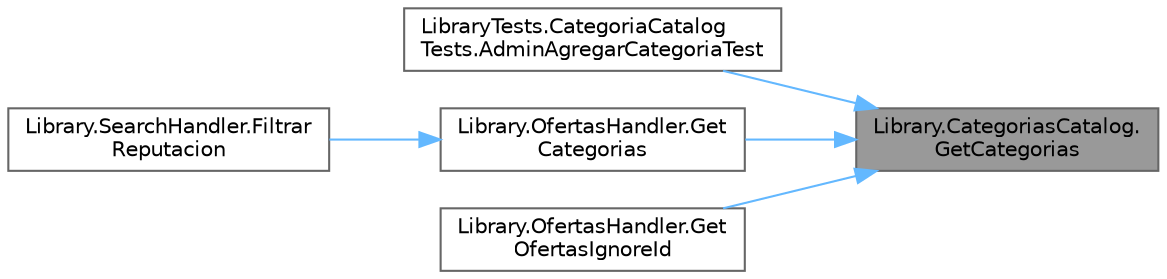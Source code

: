 digraph "Library.CategoriasCatalog.GetCategorias"
{
 // INTERACTIVE_SVG=YES
 // LATEX_PDF_SIZE
  bgcolor="transparent";
  edge [fontname=Helvetica,fontsize=10,labelfontname=Helvetica,labelfontsize=10];
  node [fontname=Helvetica,fontsize=10,shape=box,height=0.2,width=0.4];
  rankdir="RL";
  Node1 [label="Library.CategoriasCatalog.\lGetCategorias",height=0.2,width=0.4,color="gray40", fillcolor="grey60", style="filled", fontcolor="black",tooltip="Método para conocer las categorias."];
  Node1 -> Node2 [dir="back",color="steelblue1",style="solid"];
  Node2 [label="LibraryTests.CategoriaCatalog\lTests.AdminAgregarCategoriaTest",height=0.2,width=0.4,color="grey40", fillcolor="white", style="filled",URL="$classLibraryTests_1_1CategoriaCatalogTests.html#a9583ffc47c041ab0cbb32d0869934ba6",tooltip="Test para cuando un admin agrega una categoría"];
  Node1 -> Node3 [dir="back",color="steelblue1",style="solid"];
  Node3 [label="Library.OfertasHandler.Get\lCategorias",height=0.2,width=0.4,color="grey40", fillcolor="white", style="filled",URL="$classLibrary_1_1OfertasHandler.html#a5c8d43d8ca4ffdd9cef27103ad012830",tooltip="Método para obtener la lista de categorías."];
  Node3 -> Node4 [dir="back",color="steelblue1",style="solid"];
  Node4 [label="Library.SearchHandler.Filtrar\lReputacion",height=0.2,width=0.4,color="grey40", fillcolor="white", style="filled",URL="$classLibrary_1_1SearchHandler.html#ad0758e235efcc09dfec4bb2b3b8ff0ab",tooltip="Método para filtrar las OfertaDeServicio por reputación"];
  Node1 -> Node5 [dir="back",color="steelblue1",style="solid"];
  Node5 [label="Library.OfertasHandler.Get\lOfertasIgnoreId",height=0.2,width=0.4,color="grey40", fillcolor="white", style="filled",URL="$classLibrary_1_1OfertasHandler.html#a5e48f9d4950d21460c3b07364746c5dc",tooltip="Método para obtener una lista de todas las OfertaDeServicio"];
}
